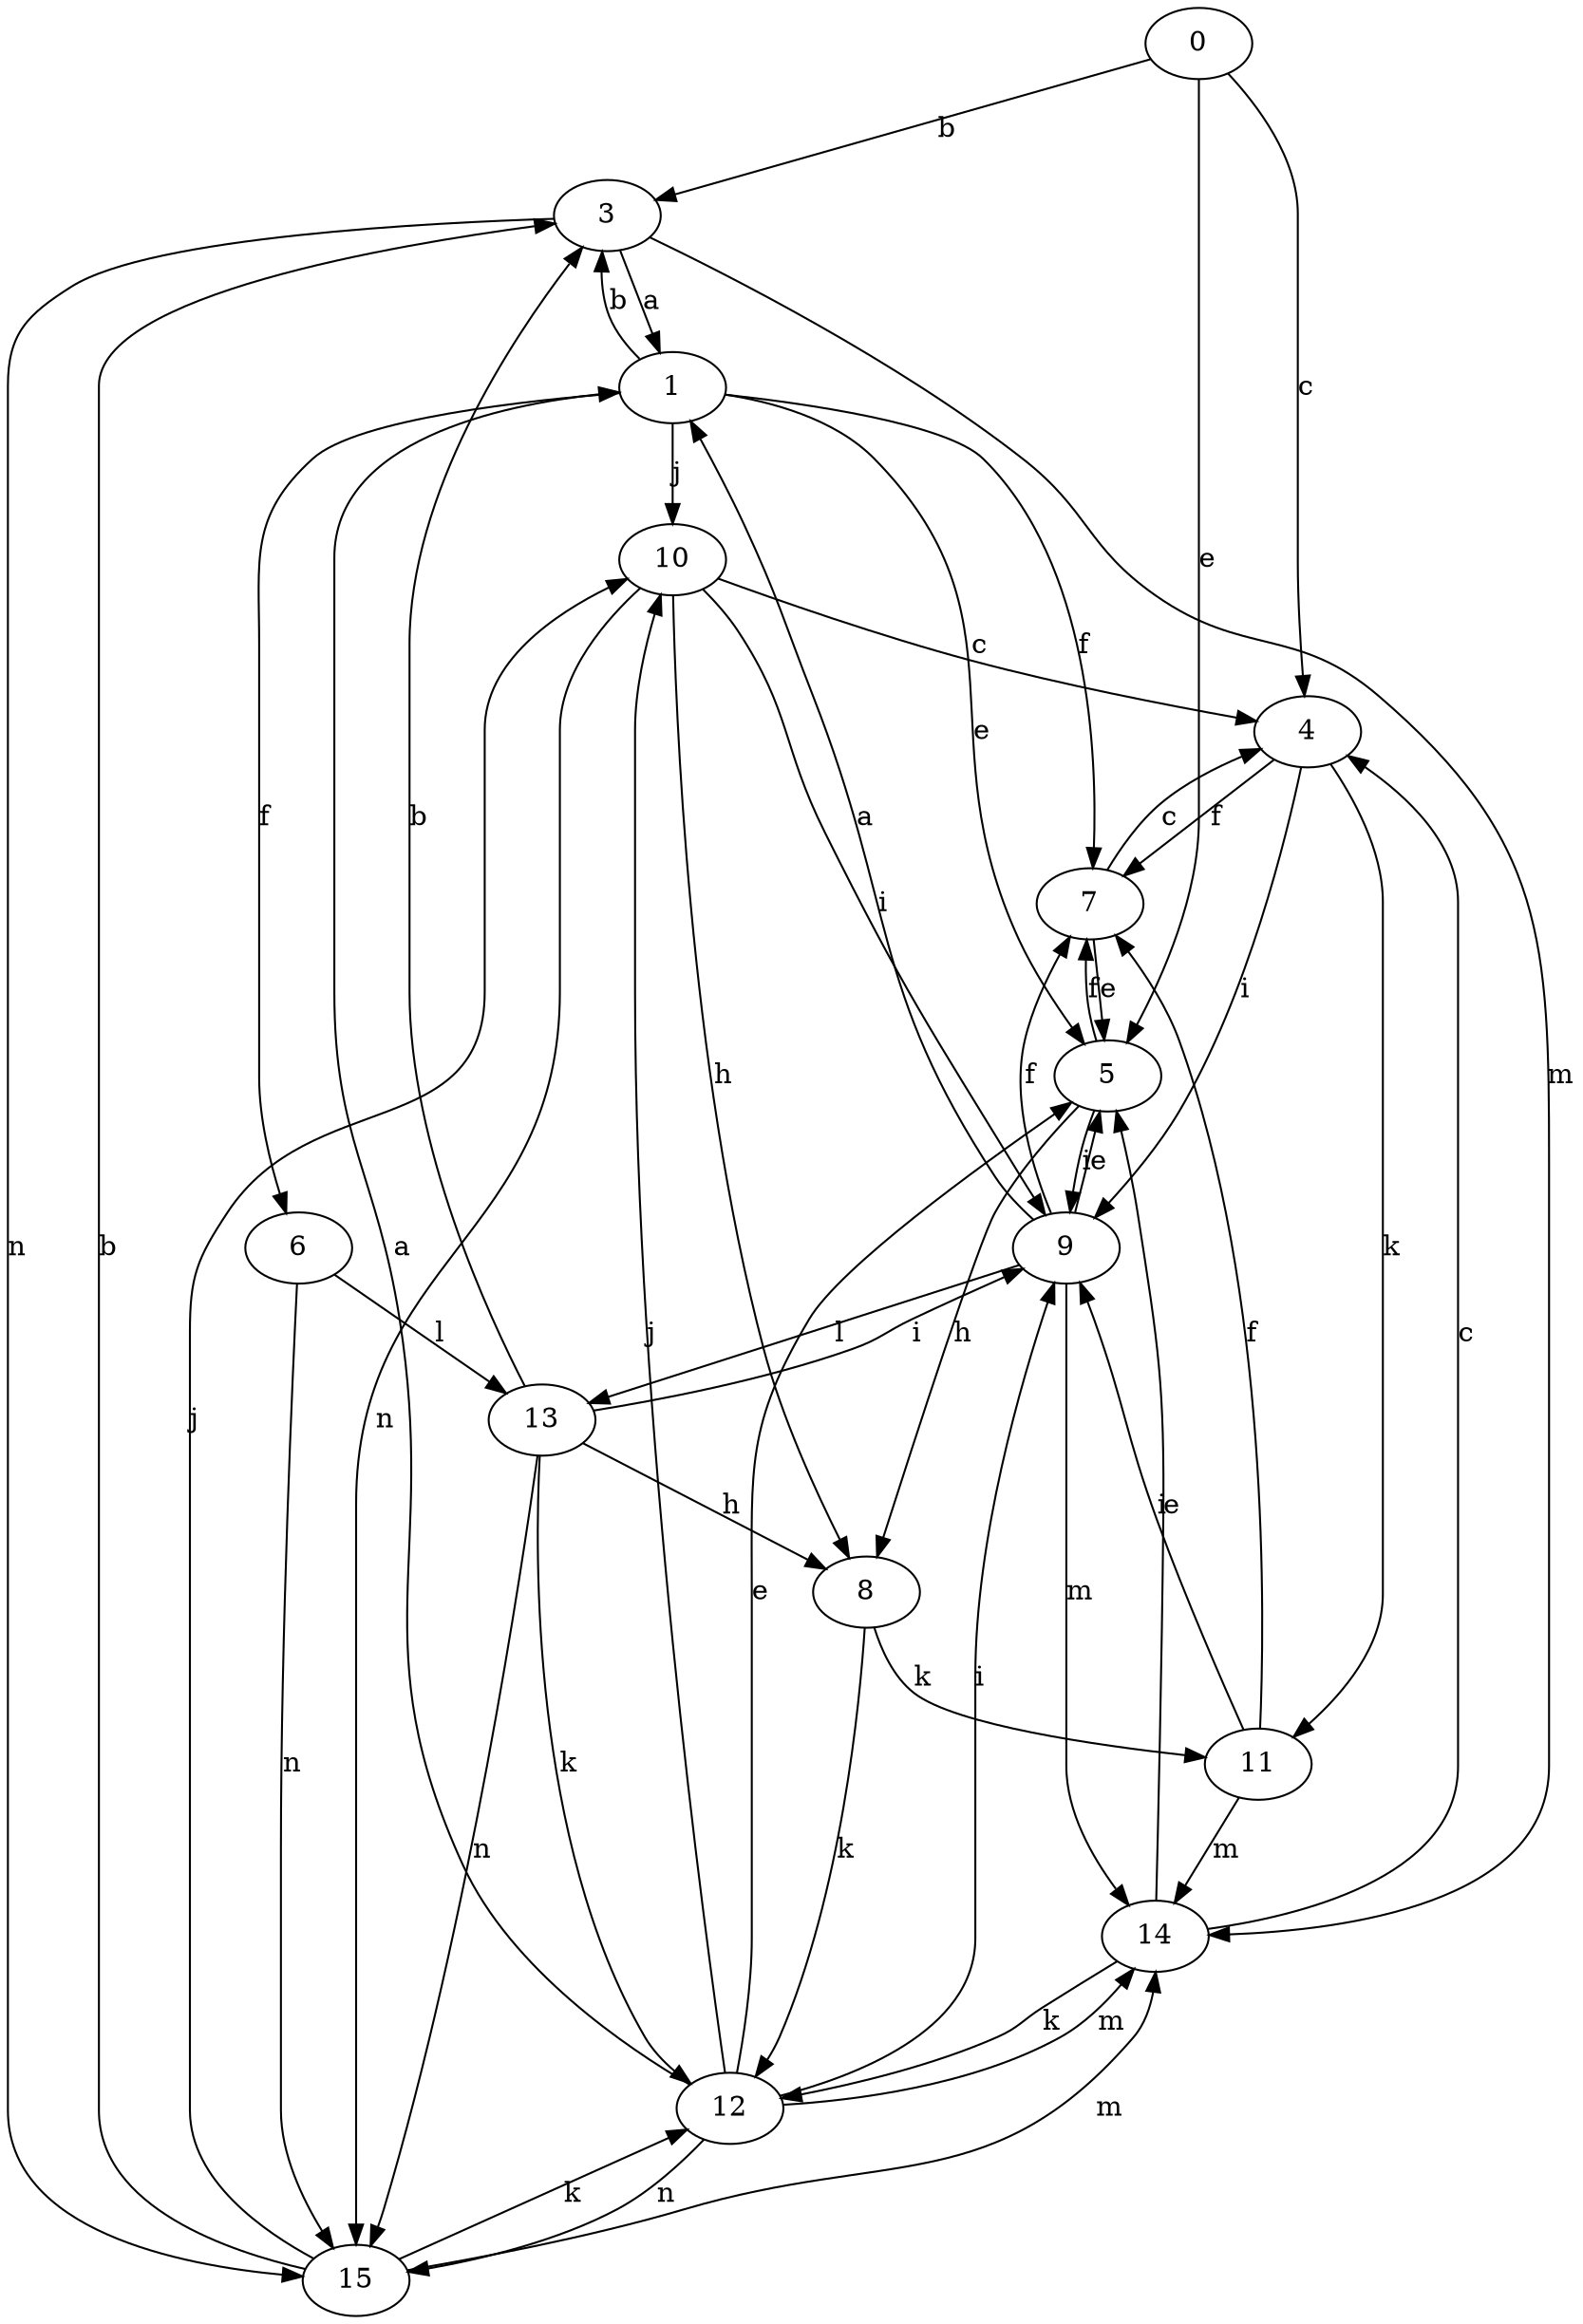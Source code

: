 strict digraph  {
0;
1;
3;
4;
5;
6;
7;
8;
9;
10;
11;
12;
13;
14;
15;
0 -> 3  [label=b];
0 -> 4  [label=c];
0 -> 5  [label=e];
1 -> 3  [label=b];
1 -> 5  [label=e];
1 -> 6  [label=f];
1 -> 7  [label=f];
1 -> 10  [label=j];
3 -> 1  [label=a];
3 -> 14  [label=m];
3 -> 15  [label=n];
4 -> 7  [label=f];
4 -> 9  [label=i];
4 -> 11  [label=k];
5 -> 7  [label=f];
5 -> 8  [label=h];
5 -> 9  [label=i];
6 -> 13  [label=l];
6 -> 15  [label=n];
7 -> 4  [label=c];
7 -> 5  [label=e];
8 -> 11  [label=k];
8 -> 12  [label=k];
9 -> 1  [label=a];
9 -> 5  [label=e];
9 -> 7  [label=f];
9 -> 13  [label=l];
9 -> 14  [label=m];
10 -> 4  [label=c];
10 -> 8  [label=h];
10 -> 9  [label=i];
10 -> 15  [label=n];
11 -> 7  [label=f];
11 -> 9  [label=i];
11 -> 14  [label=m];
12 -> 1  [label=a];
12 -> 5  [label=e];
12 -> 9  [label=i];
12 -> 10  [label=j];
12 -> 14  [label=m];
12 -> 15  [label=n];
13 -> 3  [label=b];
13 -> 8  [label=h];
13 -> 9  [label=i];
13 -> 12  [label=k];
13 -> 15  [label=n];
14 -> 4  [label=c];
14 -> 5  [label=e];
14 -> 12  [label=k];
15 -> 3  [label=b];
15 -> 10  [label=j];
15 -> 12  [label=k];
15 -> 14  [label=m];
}

